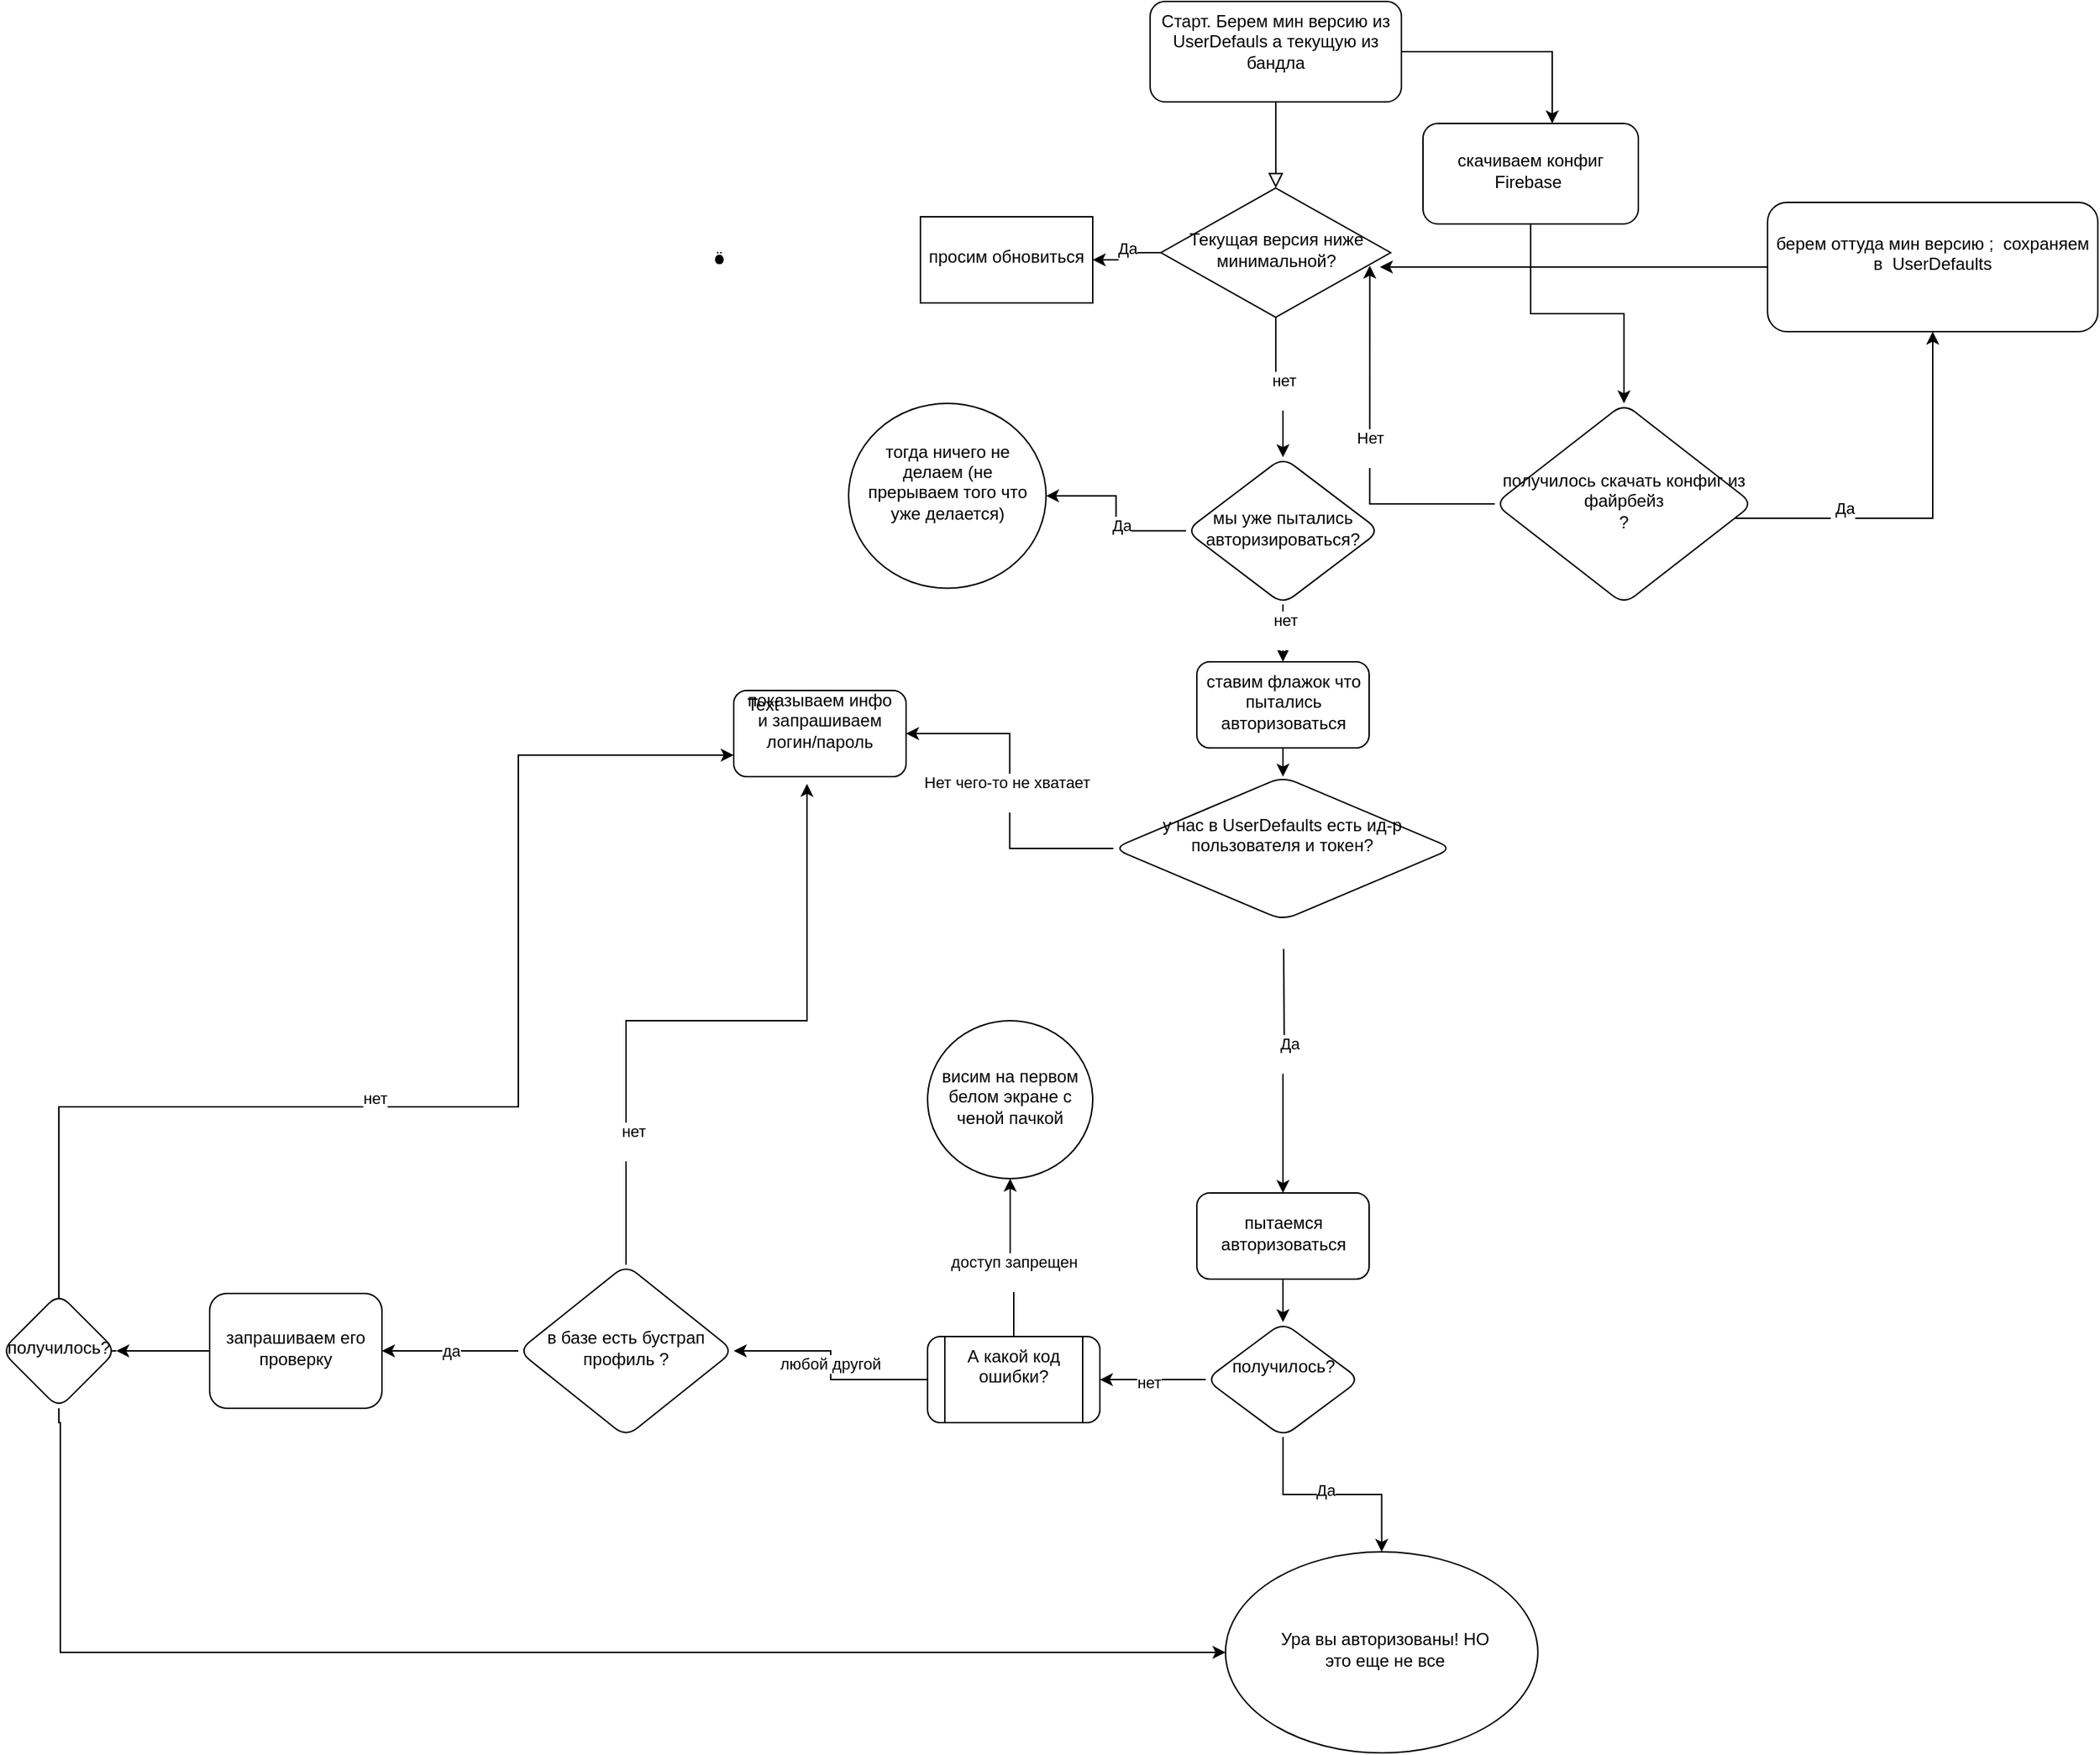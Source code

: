 <mxfile version="21.2.3" type="github" pages="2">
  <diagram id="C5RBs43oDa-KdzZeNtuy" name="Page-1">
    <mxGraphModel dx="2409" dy="637" grid="1" gridSize="10" guides="1" tooltips="1" connect="1" arrows="1" fold="1" page="1" pageScale="1" pageWidth="827" pageHeight="1169" math="0" shadow="0">
      <root>
        <mxCell id="WIyWlLk6GJQsqaUBKTNV-0" />
        <mxCell id="WIyWlLk6GJQsqaUBKTNV-1" parent="WIyWlLk6GJQsqaUBKTNV-0" />
        <mxCell id="WIyWlLk6GJQsqaUBKTNV-2" value="" style="rounded=0;html=1;jettySize=auto;orthogonalLoop=1;fontSize=11;endArrow=block;endFill=0;endSize=8;strokeWidth=1;shadow=0;labelBackgroundColor=none;edgeStyle=orthogonalEdgeStyle;" parent="WIyWlLk6GJQsqaUBKTNV-1" source="WIyWlLk6GJQsqaUBKTNV-3" target="WIyWlLk6GJQsqaUBKTNV-6" edge="1">
          <mxGeometry relative="1" as="geometry" />
        </mxCell>
        <mxCell id="KKRiEK0gICFwFfUP5eYs-33" style="edgeStyle=orthogonalEdgeStyle;rounded=0;orthogonalLoop=1;jettySize=auto;html=1;entryX=0.6;entryY=0;entryDx=0;entryDy=0;entryPerimeter=0;" edge="1" parent="WIyWlLk6GJQsqaUBKTNV-1" source="WIyWlLk6GJQsqaUBKTNV-3" target="KKRiEK0gICFwFfUP5eYs-11">
          <mxGeometry relative="1" as="geometry" />
        </mxCell>
        <object label="&lt;div&gt;Старт. Берем мин версию из UserDefauls а текущую из бандла&lt;/div&gt;&lt;div&gt;&lt;br&gt;&lt;/div&gt;" eee="qqq" id="WIyWlLk6GJQsqaUBKTNV-3">
          <mxCell style="rounded=1;whiteSpace=wrap;html=1;fontSize=12;glass=0;strokeWidth=1;shadow=0;movable=1;resizable=1;rotatable=1;deletable=1;editable=1;locked=0;connectable=1;" parent="WIyWlLk6GJQsqaUBKTNV-1" vertex="1">
            <mxGeometry x="140" y="30" width="175" height="70" as="geometry" />
          </mxCell>
        </object>
        <mxCell id="KKRiEK0gICFwFfUP5eYs-3" value="" style="edgeStyle=orthogonalEdgeStyle;rounded=0;orthogonalLoop=1;jettySize=auto;html=1;" edge="1" parent="WIyWlLk6GJQsqaUBKTNV-1" source="WIyWlLk6GJQsqaUBKTNV-6" target="KKRiEK0gICFwFfUP5eYs-2">
          <mxGeometry relative="1" as="geometry" />
        </mxCell>
        <mxCell id="KKRiEK0gICFwFfUP5eYs-4" value="&lt;div&gt;Да&lt;/div&gt;&lt;div&gt;&lt;br&gt;&lt;/div&gt;" style="edgeLabel;html=1;align=center;verticalAlign=middle;resizable=0;points=[];" vertex="1" connectable="0" parent="KKRiEK0gICFwFfUP5eYs-3">
          <mxGeometry x="0.057" relative="1" as="geometry">
            <mxPoint as="offset" />
          </mxGeometry>
        </mxCell>
        <mxCell id="KKRiEK0gICFwFfUP5eYs-26" value="" style="edgeStyle=orthogonalEdgeStyle;rounded=0;orthogonalLoop=1;jettySize=auto;html=1;" edge="1" parent="WIyWlLk6GJQsqaUBKTNV-1" source="WIyWlLk6GJQsqaUBKTNV-6" target="KKRiEK0gICFwFfUP5eYs-30">
          <mxGeometry relative="1" as="geometry">
            <mxPoint x="230" y="345" as="targetPoint" />
          </mxGeometry>
        </mxCell>
        <mxCell id="KKRiEK0gICFwFfUP5eYs-27" value="&lt;div&gt;нет&lt;/div&gt;&lt;div&gt;&lt;br&gt;&lt;/div&gt;" style="edgeLabel;html=1;align=center;verticalAlign=middle;resizable=0;points=[];" vertex="1" connectable="0" parent="KKRiEK0gICFwFfUP5eYs-26">
          <mxGeometry x="0.082" relative="1" as="geometry">
            <mxPoint as="offset" />
          </mxGeometry>
        </mxCell>
        <mxCell id="WIyWlLk6GJQsqaUBKTNV-6" value="Текущая версия ниже минимальной?" style="rhombus;whiteSpace=wrap;html=1;shadow=0;align=center;strokeWidth=1;spacing=6;spacingTop=-4;" parent="WIyWlLk6GJQsqaUBKTNV-1" vertex="1">
          <mxGeometry x="147.5" y="160" width="160" height="90" as="geometry" />
        </mxCell>
        <mxCell id="KKRiEK0gICFwFfUP5eYs-2" value="просим обновиться" style="whiteSpace=wrap;html=1;shadow=0;strokeWidth=1;spacing=6;spacingTop=-4;fontColor=#000000;" vertex="1" parent="WIyWlLk6GJQsqaUBKTNV-1">
          <mxGeometry x="-20" y="180" width="120" height="60" as="geometry" />
        </mxCell>
        <mxCell id="KKRiEK0gICFwFfUP5eYs-5" value="ё" style="shape=waypoint;sketch=0;size=6;pointerEvents=1;points=[];fillColor=default;resizable=0;rotatable=0;perimeter=centerPerimeter;snapToPoint=1;fontColor=#000000;shadow=0;strokeWidth=1;spacing=6;spacingTop=-4;" vertex="1" parent="WIyWlLk6GJQsqaUBKTNV-1">
          <mxGeometry x="-170" y="200" width="20" height="20" as="geometry" />
        </mxCell>
        <mxCell id="KKRiEK0gICFwFfUP5eYs-17" value="" style="edgeStyle=orthogonalEdgeStyle;rounded=0;orthogonalLoop=1;jettySize=auto;html=1;" edge="1" parent="WIyWlLk6GJQsqaUBKTNV-1" source="KKRiEK0gICFwFfUP5eYs-11" target="KKRiEK0gICFwFfUP5eYs-16">
          <mxGeometry relative="1" as="geometry" />
        </mxCell>
        <mxCell id="KKRiEK0gICFwFfUP5eYs-11" value="скачиваем конфиг Firebase&amp;nbsp; " style="rounded=1;whiteSpace=wrap;html=1;shadow=0;strokeWidth=1;spacing=6;spacingTop=-4;" vertex="1" parent="WIyWlLk6GJQsqaUBKTNV-1">
          <mxGeometry x="330" y="115" width="150" height="70" as="geometry" />
        </mxCell>
        <mxCell id="KKRiEK0gICFwFfUP5eYs-21" value="" style="edgeStyle=orthogonalEdgeStyle;rounded=0;orthogonalLoop=1;jettySize=auto;html=1;" edge="1" parent="WIyWlLk6GJQsqaUBKTNV-1" source="KKRiEK0gICFwFfUP5eYs-16" target="KKRiEK0gICFwFfUP5eYs-20">
          <mxGeometry relative="1" as="geometry">
            <Array as="points">
              <mxPoint x="685" y="390" />
            </Array>
          </mxGeometry>
        </mxCell>
        <mxCell id="KKRiEK0gICFwFfUP5eYs-22" value="&lt;div&gt;&amp;nbsp;Да&lt;/div&gt;&lt;div&gt;&lt;br&gt;&lt;/div&gt;" style="edgeLabel;html=1;align=center;verticalAlign=middle;resizable=0;points=[];" vertex="1" connectable="0" parent="KKRiEK0gICFwFfUP5eYs-21">
          <mxGeometry x="-0.444" relative="1" as="geometry">
            <mxPoint as="offset" />
          </mxGeometry>
        </mxCell>
        <mxCell id="KKRiEK0gICFwFfUP5eYs-37" value="&lt;div&gt;Нет&lt;/div&gt;&lt;div&gt;&lt;br&gt;&lt;/div&gt;" style="edgeStyle=orthogonalEdgeStyle;rounded=0;orthogonalLoop=1;jettySize=auto;html=1;exitX=0;exitY=0.5;exitDx=0;exitDy=0;entryX=0.909;entryY=0.6;entryDx=0;entryDy=0;entryPerimeter=0;" edge="1" parent="WIyWlLk6GJQsqaUBKTNV-1" source="KKRiEK0gICFwFfUP5eYs-16" target="WIyWlLk6GJQsqaUBKTNV-6">
          <mxGeometry relative="1" as="geometry" />
        </mxCell>
        <mxCell id="KKRiEK0gICFwFfUP5eYs-16" value="&lt;div&gt;получилось скачать конфиг из файрбейз&lt;/div&gt;&lt;div&gt;?&lt;/div&gt;" style="rhombus;whiteSpace=wrap;html=1;rounded=1;shadow=0;strokeWidth=1;spacing=6;spacingTop=-4;" vertex="1" parent="WIyWlLk6GJQsqaUBKTNV-1">
          <mxGeometry x="380" y="310" width="180" height="140" as="geometry" />
        </mxCell>
        <mxCell id="KKRiEK0gICFwFfUP5eYs-23" style="edgeStyle=orthogonalEdgeStyle;rounded=0;orthogonalLoop=1;jettySize=auto;html=1;" edge="1" parent="WIyWlLk6GJQsqaUBKTNV-1" source="KKRiEK0gICFwFfUP5eYs-20">
          <mxGeometry relative="1" as="geometry">
            <mxPoint x="300" y="215" as="targetPoint" />
          </mxGeometry>
        </mxCell>
        <mxCell id="KKRiEK0gICFwFfUP5eYs-20" value="&lt;div&gt;берем оттуда мин вeрсию ;&amp;nbsp; cохраняем в&amp;nbsp; UserDefaults &lt;br&gt;&lt;/div&gt;&lt;div&gt;&lt;br&gt;&lt;/div&gt;" style="rounded=1;whiteSpace=wrap;html=1;shadow=0;strokeWidth=1;spacing=6;spacingTop=-4;" vertex="1" parent="WIyWlLk6GJQsqaUBKTNV-1">
          <mxGeometry x="570" y="170" width="230" height="90" as="geometry" />
        </mxCell>
        <mxCell id="KKRiEK0gICFwFfUP5eYs-35" value="" style="edgeStyle=orthogonalEdgeStyle;rounded=0;orthogonalLoop=1;jettySize=auto;html=1;" edge="1" parent="WIyWlLk6GJQsqaUBKTNV-1" source="KKRiEK0gICFwFfUP5eYs-30" target="KKRiEK0gICFwFfUP5eYs-34">
          <mxGeometry relative="1" as="geometry" />
        </mxCell>
        <mxCell id="KKRiEK0gICFwFfUP5eYs-36" value="&lt;div&gt;Да&lt;/div&gt;&lt;div&gt;&lt;br&gt;&lt;/div&gt;" style="edgeLabel;html=1;align=center;verticalAlign=middle;resizable=0;points=[];" vertex="1" connectable="0" parent="KKRiEK0gICFwFfUP5eYs-35">
          <mxGeometry x="-0.255" y="3" relative="1" as="geometry">
            <mxPoint as="offset" />
          </mxGeometry>
        </mxCell>
        <mxCell id="KKRiEK0gICFwFfUP5eYs-39" value="" style="edgeStyle=orthogonalEdgeStyle;rounded=0;orthogonalLoop=1;jettySize=auto;html=1;" edge="1" parent="WIyWlLk6GJQsqaUBKTNV-1" source="KKRiEK0gICFwFfUP5eYs-30" target="KKRiEK0gICFwFfUP5eYs-38">
          <mxGeometry relative="1" as="geometry" />
        </mxCell>
        <mxCell id="t-TeCt8UrXFSV-r90nHZ-4" value="&lt;div&gt;нет&lt;/div&gt;&lt;div&gt;&lt;br&gt;&lt;/div&gt;" style="edgeLabel;html=1;align=center;verticalAlign=middle;resizable=0;points=[];" vertex="1" connectable="0" parent="KKRiEK0gICFwFfUP5eYs-39">
          <mxGeometry x="-0.091" y="1" relative="1" as="geometry">
            <mxPoint as="offset" />
          </mxGeometry>
        </mxCell>
        <mxCell id="KKRiEK0gICFwFfUP5eYs-30" value="мы уже пытались авторизироваться?" style="rhombus;whiteSpace=wrap;html=1;rounded=1;shadow=0;strokeWidth=1;spacing=6;spacingTop=-4;" vertex="1" parent="WIyWlLk6GJQsqaUBKTNV-1">
          <mxGeometry x="165" y="347.5" width="135" height="102.5" as="geometry" />
        </mxCell>
        <mxCell id="KKRiEK0gICFwFfUP5eYs-34" value="&lt;div&gt;тогда ничего не делаем (не прерываем того что уже делается)&lt;br&gt;&lt;/div&gt;&lt;div&gt;&lt;br&gt;&lt;/div&gt;" style="ellipse;whiteSpace=wrap;html=1;rounded=1;shadow=0;strokeWidth=1;spacing=6;spacingTop=-4;" vertex="1" parent="WIyWlLk6GJQsqaUBKTNV-1">
          <mxGeometry x="-70" y="310" width="137.5" height="128.75" as="geometry" />
        </mxCell>
        <mxCell id="KKRiEK0gICFwFfUP5eYs-41" value="" style="edgeStyle=orthogonalEdgeStyle;rounded=0;orthogonalLoop=1;jettySize=auto;html=1;" edge="1" parent="WIyWlLk6GJQsqaUBKTNV-1" source="KKRiEK0gICFwFfUP5eYs-38" target="KKRiEK0gICFwFfUP5eYs-40">
          <mxGeometry relative="1" as="geometry" />
        </mxCell>
        <mxCell id="KKRiEK0gICFwFfUP5eYs-38" value="ставим флажок что пытались авторизоваться" style="rounded=1;whiteSpace=wrap;html=1;shadow=0;strokeWidth=1;spacing=6;spacingTop=-4;" vertex="1" parent="WIyWlLk6GJQsqaUBKTNV-1">
          <mxGeometry x="172.51" y="490" width="120" height="60" as="geometry" />
        </mxCell>
        <mxCell id="KKRiEK0gICFwFfUP5eYs-43" value="" style="edgeStyle=orthogonalEdgeStyle;rounded=0;orthogonalLoop=1;jettySize=auto;html=1;" edge="1" parent="WIyWlLk6GJQsqaUBKTNV-1" source="KKRiEK0gICFwFfUP5eYs-40" target="KKRiEK0gICFwFfUP5eYs-42">
          <mxGeometry relative="1" as="geometry" />
        </mxCell>
        <mxCell id="KKRiEK0gICFwFfUP5eYs-44" value="&lt;div&gt;Нет чего-то не хватает&lt;/div&gt;&lt;div&gt;&lt;br&gt;&lt;/div&gt;" style="edgeLabel;html=1;align=center;verticalAlign=middle;resizable=0;points=[];" vertex="1" connectable="0" parent="KKRiEK0gICFwFfUP5eYs-43">
          <mxGeometry x="-0.01" y="2" relative="1" as="geometry">
            <mxPoint as="offset" />
          </mxGeometry>
        </mxCell>
        <mxCell id="KKRiEK0gICFwFfUP5eYs-46" value="" style="edgeStyle=orthogonalEdgeStyle;rounded=0;orthogonalLoop=1;jettySize=auto;html=1;" edge="1" parent="WIyWlLk6GJQsqaUBKTNV-1" target="KKRiEK0gICFwFfUP5eYs-45">
          <mxGeometry relative="1" as="geometry">
            <mxPoint x="233" y="690" as="sourcePoint" />
          </mxGeometry>
        </mxCell>
        <mxCell id="t-TeCt8UrXFSV-r90nHZ-9" value="&lt;div&gt;Да&lt;/div&gt;&lt;div&gt;&lt;br&gt;&lt;/div&gt;" style="edgeLabel;html=1;align=center;verticalAlign=middle;resizable=0;points=[];" vertex="1" connectable="0" parent="KKRiEK0gICFwFfUP5eYs-46">
          <mxGeometry x="-0.146" y="3" relative="1" as="geometry">
            <mxPoint as="offset" />
          </mxGeometry>
        </mxCell>
        <mxCell id="KKRiEK0gICFwFfUP5eYs-40" value="&lt;div&gt;у нас в UserDefaults есть ид-р пользователя и токен?&lt;/div&gt;&lt;div&gt;&lt;br&gt;&lt;/div&gt;" style="rhombus;whiteSpace=wrap;html=1;rounded=1;shadow=0;strokeWidth=1;spacing=6;spacingTop=-4;" vertex="1" parent="WIyWlLk6GJQsqaUBKTNV-1">
          <mxGeometry x="114.38" y="570" width="236.25" height="100" as="geometry" />
        </mxCell>
        <mxCell id="KKRiEK0gICFwFfUP5eYs-42" value="&lt;div&gt;показываем инфо и запрашиваем логин/пароль&lt;/div&gt;&lt;div&gt;&lt;br&gt;&lt;/div&gt;" style="rounded=1;whiteSpace=wrap;html=1;shadow=0;strokeWidth=1;spacing=6;spacingTop=-4;" vertex="1" parent="WIyWlLk6GJQsqaUBKTNV-1">
          <mxGeometry x="-150.005" y="510.005" width="120" height="60" as="geometry" />
        </mxCell>
        <mxCell id="KKRiEK0gICFwFfUP5eYs-48" value="" style="edgeStyle=orthogonalEdgeStyle;rounded=0;orthogonalLoop=1;jettySize=auto;html=1;" edge="1" parent="WIyWlLk6GJQsqaUBKTNV-1" source="KKRiEK0gICFwFfUP5eYs-45" target="KKRiEK0gICFwFfUP5eYs-47">
          <mxGeometry relative="1" as="geometry" />
        </mxCell>
        <mxCell id="KKRiEK0gICFwFfUP5eYs-45" value="пытаемся авторизоваться" style="rounded=1;whiteSpace=wrap;html=1;shadow=0;strokeWidth=1;spacing=6;spacingTop=-4;" vertex="1" parent="WIyWlLk6GJQsqaUBKTNV-1">
          <mxGeometry x="172.505" y="860.005" width="120" height="60" as="geometry" />
        </mxCell>
        <mxCell id="t-TeCt8UrXFSV-r90nHZ-2" value="" style="edgeStyle=orthogonalEdgeStyle;rounded=0;orthogonalLoop=1;jettySize=auto;html=1;" edge="1" parent="WIyWlLk6GJQsqaUBKTNV-1" source="KKRiEK0gICFwFfUP5eYs-47" target="t-TeCt8UrXFSV-r90nHZ-1">
          <mxGeometry relative="1" as="geometry" />
        </mxCell>
        <mxCell id="t-TeCt8UrXFSV-r90nHZ-3" value="нет" style="edgeLabel;html=1;align=center;verticalAlign=middle;resizable=0;points=[];" vertex="1" connectable="0" parent="t-TeCt8UrXFSV-r90nHZ-2">
          <mxGeometry x="0.105" y="2" relative="1" as="geometry">
            <mxPoint as="offset" />
          </mxGeometry>
        </mxCell>
        <mxCell id="t-TeCt8UrXFSV-r90nHZ-27" value="" style="edgeStyle=orthogonalEdgeStyle;rounded=0;orthogonalLoop=1;jettySize=auto;html=1;" edge="1" parent="WIyWlLk6GJQsqaUBKTNV-1" source="KKRiEK0gICFwFfUP5eYs-47" target="t-TeCt8UrXFSV-r90nHZ-26">
          <mxGeometry relative="1" as="geometry" />
        </mxCell>
        <mxCell id="t-TeCt8UrXFSV-r90nHZ-28" value="Да" style="edgeLabel;html=1;align=center;verticalAlign=middle;resizable=0;points=[];" vertex="1" connectable="0" parent="t-TeCt8UrXFSV-r90nHZ-27">
          <mxGeometry x="-0.075" y="3" relative="1" as="geometry">
            <mxPoint as="offset" />
          </mxGeometry>
        </mxCell>
        <mxCell id="KKRiEK0gICFwFfUP5eYs-47" value="&lt;div&gt;получилось?&lt;/div&gt;&lt;div&gt;&lt;br&gt;&lt;/div&gt;" style="rhombus;whiteSpace=wrap;html=1;rounded=1;shadow=0;strokeWidth=1;spacing=6;spacingTop=-4;" vertex="1" parent="WIyWlLk6GJQsqaUBKTNV-1">
          <mxGeometry x="178.75" y="950.01" width="107.5" height="80" as="geometry" />
        </mxCell>
        <mxCell id="t-TeCt8UrXFSV-r90nHZ-6" value="" style="edgeStyle=orthogonalEdgeStyle;rounded=0;orthogonalLoop=1;jettySize=auto;html=1;" edge="1" parent="WIyWlLk6GJQsqaUBKTNV-1" source="t-TeCt8UrXFSV-r90nHZ-1" target="t-TeCt8UrXFSV-r90nHZ-5">
          <mxGeometry relative="1" as="geometry" />
        </mxCell>
        <mxCell id="t-TeCt8UrXFSV-r90nHZ-7" value="&lt;div&gt;доступ запрещен&lt;/div&gt;&lt;div&gt;&lt;br&gt;&lt;/div&gt;" style="edgeLabel;html=1;align=center;verticalAlign=middle;resizable=0;points=[];" vertex="1" connectable="0" parent="t-TeCt8UrXFSV-r90nHZ-6">
          <mxGeometry x="-0.2" relative="1" as="geometry">
            <mxPoint as="offset" />
          </mxGeometry>
        </mxCell>
        <mxCell id="t-TeCt8UrXFSV-r90nHZ-13" value="" style="edgeStyle=orthogonalEdgeStyle;rounded=0;orthogonalLoop=1;jettySize=auto;html=1;" edge="1" parent="WIyWlLk6GJQsqaUBKTNV-1" source="t-TeCt8UrXFSV-r90nHZ-1" target="t-TeCt8UrXFSV-r90nHZ-12">
          <mxGeometry relative="1" as="geometry" />
        </mxCell>
        <mxCell id="t-TeCt8UrXFSV-r90nHZ-14" value="любой другой " style="edgeLabel;html=1;align=center;verticalAlign=middle;resizable=0;points=[];" vertex="1" connectable="0" parent="t-TeCt8UrXFSV-r90nHZ-13">
          <mxGeometry x="0.02" y="1" relative="1" as="geometry">
            <mxPoint as="offset" />
          </mxGeometry>
        </mxCell>
        <mxCell id="t-TeCt8UrXFSV-r90nHZ-1" value="&lt;div&gt;А какой код ошибки?&lt;/div&gt;&lt;div&gt;&lt;br&gt;&lt;/div&gt;" style="shape=process;whiteSpace=wrap;html=1;backgroundOutline=1;rounded=1;shadow=0;strokeWidth=1;spacing=6;spacingTop=-4;" vertex="1" parent="WIyWlLk6GJQsqaUBKTNV-1">
          <mxGeometry x="-15" y="960.01" width="120" height="60" as="geometry" />
        </mxCell>
        <mxCell id="t-TeCt8UrXFSV-r90nHZ-5" value="висим на первом белом экране с ченой пачкой" style="ellipse;whiteSpace=wrap;html=1;rounded=1;shadow=0;strokeWidth=1;spacing=6;spacingTop=-4;" vertex="1" parent="WIyWlLk6GJQsqaUBKTNV-1">
          <mxGeometry x="-15" y="740" width="115" height="110.01" as="geometry" />
        </mxCell>
        <mxCell id="t-TeCt8UrXFSV-r90nHZ-8" style="edgeStyle=orthogonalEdgeStyle;rounded=0;orthogonalLoop=1;jettySize=auto;html=1;exitX=0.5;exitY=1;exitDx=0;exitDy=0;" edge="1" parent="WIyWlLk6GJQsqaUBKTNV-1" source="KKRiEK0gICFwFfUP5eYs-16" target="KKRiEK0gICFwFfUP5eYs-16">
          <mxGeometry relative="1" as="geometry" />
        </mxCell>
        <mxCell id="t-TeCt8UrXFSV-r90nHZ-17" style="edgeStyle=orthogonalEdgeStyle;rounded=0;orthogonalLoop=1;jettySize=auto;html=1;exitX=0.5;exitY=0;exitDx=0;exitDy=0;entryX=0.425;entryY=1.083;entryDx=0;entryDy=0;entryPerimeter=0;" edge="1" parent="WIyWlLk6GJQsqaUBKTNV-1" source="t-TeCt8UrXFSV-r90nHZ-12" target="KKRiEK0gICFwFfUP5eYs-42">
          <mxGeometry relative="1" as="geometry">
            <mxPoint x="-180" y="550" as="targetPoint" />
          </mxGeometry>
        </mxCell>
        <mxCell id="t-TeCt8UrXFSV-r90nHZ-19" value="&lt;div&gt;нет&lt;/div&gt;&lt;div&gt;&lt;br&gt;&lt;/div&gt;" style="edgeLabel;html=1;align=center;verticalAlign=middle;resizable=0;points=[];" vertex="1" connectable="0" parent="t-TeCt8UrXFSV-r90nHZ-17">
          <mxGeometry x="-0.627" y="-5" relative="1" as="geometry">
            <mxPoint as="offset" />
          </mxGeometry>
        </mxCell>
        <mxCell id="t-TeCt8UrXFSV-r90nHZ-21" value="да" style="edgeStyle=orthogonalEdgeStyle;rounded=0;orthogonalLoop=1;jettySize=auto;html=1;" edge="1" parent="WIyWlLk6GJQsqaUBKTNV-1" source="t-TeCt8UrXFSV-r90nHZ-12" target="t-TeCt8UrXFSV-r90nHZ-20">
          <mxGeometry relative="1" as="geometry" />
        </mxCell>
        <mxCell id="t-TeCt8UrXFSV-r90nHZ-12" value="в базе есть бустрап профиль ?" style="rhombus;whiteSpace=wrap;html=1;rounded=1;shadow=0;strokeWidth=1;spacing=6;spacingTop=-4;" vertex="1" parent="WIyWlLk6GJQsqaUBKTNV-1">
          <mxGeometry x="-300" y="910" width="150" height="120" as="geometry" />
        </mxCell>
        <mxCell id="t-TeCt8UrXFSV-r90nHZ-18" value="Text" style="text;html=1;align=center;verticalAlign=middle;resizable=0;points=[];autosize=1;strokeColor=none;fillColor=none;" vertex="1" parent="WIyWlLk6GJQsqaUBKTNV-1">
          <mxGeometry x="-155" y="505" width="50" height="30" as="geometry" />
        </mxCell>
        <mxCell id="t-TeCt8UrXFSV-r90nHZ-23" value="" style="edgeStyle=orthogonalEdgeStyle;rounded=0;orthogonalLoop=1;jettySize=auto;html=1;" edge="1" parent="WIyWlLk6GJQsqaUBKTNV-1" source="t-TeCt8UrXFSV-r90nHZ-20" target="t-TeCt8UrXFSV-r90nHZ-22">
          <mxGeometry relative="1" as="geometry" />
        </mxCell>
        <mxCell id="t-TeCt8UrXFSV-r90nHZ-20" value="запрашиваем его проверку" style="whiteSpace=wrap;html=1;rounded=1;shadow=0;strokeWidth=1;spacing=6;spacingTop=-4;" vertex="1" parent="WIyWlLk6GJQsqaUBKTNV-1">
          <mxGeometry x="-515" y="930" width="120" height="80" as="geometry" />
        </mxCell>
        <mxCell id="t-TeCt8UrXFSV-r90nHZ-24" style="edgeStyle=orthogonalEdgeStyle;rounded=0;orthogonalLoop=1;jettySize=auto;html=1;exitX=1;exitY=0.5;exitDx=0;exitDy=0;entryX=0;entryY=0.75;entryDx=0;entryDy=0;" edge="1" parent="WIyWlLk6GJQsqaUBKTNV-1" source="t-TeCt8UrXFSV-r90nHZ-22" target="KKRiEK0gICFwFfUP5eYs-42">
          <mxGeometry relative="1" as="geometry">
            <mxPoint x="-390" y="800" as="targetPoint" />
            <Array as="points">
              <mxPoint x="-620" y="970" />
              <mxPoint x="-620" y="800" />
              <mxPoint x="-300" y="800" />
              <mxPoint x="-300" y="555" />
            </Array>
          </mxGeometry>
        </mxCell>
        <mxCell id="t-TeCt8UrXFSV-r90nHZ-25" value="&lt;div&gt;нет&lt;/div&gt;&lt;div&gt;&lt;br&gt;&lt;/div&gt;" style="edgeLabel;html=1;align=center;verticalAlign=middle;resizable=0;points=[];" vertex="1" connectable="0" parent="t-TeCt8UrXFSV-r90nHZ-24">
          <mxGeometry x="-0.071" y="-1" relative="1" as="geometry">
            <mxPoint as="offset" />
          </mxGeometry>
        </mxCell>
        <mxCell id="t-TeCt8UrXFSV-r90nHZ-29" style="edgeStyle=orthogonalEdgeStyle;rounded=0;orthogonalLoop=1;jettySize=auto;html=1;" edge="1" parent="WIyWlLk6GJQsqaUBKTNV-1" source="t-TeCt8UrXFSV-r90nHZ-22" target="t-TeCt8UrXFSV-r90nHZ-26">
          <mxGeometry relative="1" as="geometry">
            <mxPoint x="190" y="1150" as="targetPoint" />
            <Array as="points">
              <mxPoint x="-620" y="1020" />
              <mxPoint x="-619" y="1020" />
              <mxPoint x="-619" y="1180" />
            </Array>
          </mxGeometry>
        </mxCell>
        <mxCell id="t-TeCt8UrXFSV-r90nHZ-22" value="получилось?" style="rhombus;whiteSpace=wrap;html=1;rounded=1;shadow=0;strokeWidth=1;spacing=6;spacingTop=-4;" vertex="1" parent="WIyWlLk6GJQsqaUBKTNV-1">
          <mxGeometry x="-660" y="930" width="80" height="80" as="geometry" />
        </mxCell>
        <mxCell id="t-TeCt8UrXFSV-r90nHZ-26" value="&lt;div&gt;&amp;nbsp;Ура вы авторизованы! НО&lt;/div&gt;&lt;div&gt;&amp;nbsp;это еще не все&lt;/div&gt;" style="ellipse;whiteSpace=wrap;html=1;rounded=1;shadow=0;strokeWidth=1;spacing=6;spacingTop=-4;" vertex="1" parent="WIyWlLk6GJQsqaUBKTNV-1">
          <mxGeometry x="192.5" y="1110.01" width="217.5" height="139.99" as="geometry" />
        </mxCell>
      </root>
    </mxGraphModel>
  </diagram>
  <diagram id="2fUhuzr-JUSTlgeLjkXr" name="Страница 2">
    <mxGraphModel dx="1582" dy="637" grid="1" gridSize="10" guides="1" tooltips="1" connect="1" arrows="1" fold="1" page="1" pageScale="1" pageWidth="827" pageHeight="1169" math="0" shadow="0">
      <root>
        <mxCell id="0" />
        <mxCell id="1" parent="0" />
      </root>
    </mxGraphModel>
  </diagram>
</mxfile>
